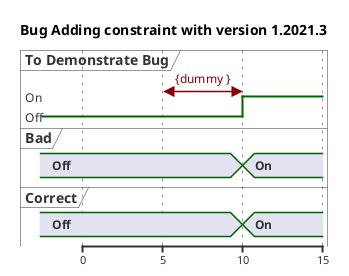 {
  "sha1": "bp3ijxw0i9qy2tueu5lako4l7iyomd4",
  "insertion": {
    "when": "2024-05-30T20:48:22.134Z",
    "user": "plantuml@gmail.com"
  }
}
@startuml
Title Bug Adding constraint with version 1.2021.3

scale 5 as 80 pixels

robust "To Demonstrate Bug" as ToDemonstrateBug
concise "Bad" as Bad
concise "Correct" as Correct

Bad is Off
ToDemonstrateBug is Off
Correct is Off

@0 as :Start
@5 as :Dummy
@9 as :Off_Start
@10 as :Off

@:Off_Start

@:Off
ToDemonstrateBug is On
'No problem if we remove next line
ToDemonstrateBug@:Dummy <-> @:Off : {dummy }

'Workaround add @:Off again to solve
'@:Off
Bad is On

@:Off
Correct is On
@enduml
